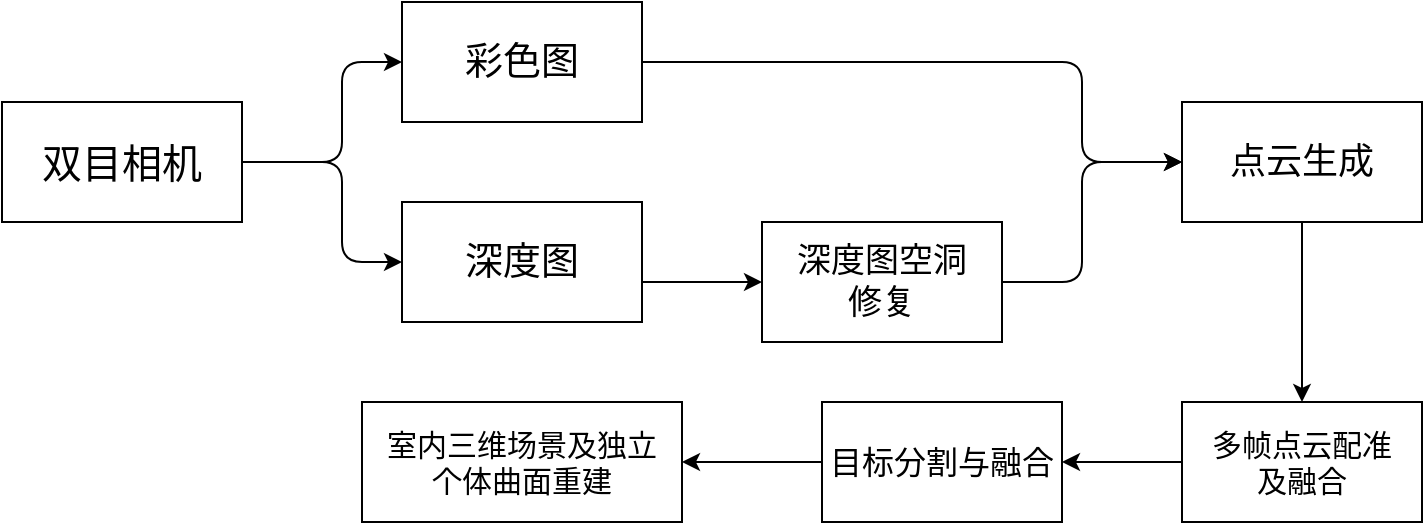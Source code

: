 <mxfile version="14.5.4" type="github">
  <diagram id="-IiyH1JpHtYOSdr7Pda1" name="第 1 页">
    <mxGraphModel dx="983" dy="459" grid="1" gridSize="10" guides="1" tooltips="1" connect="1" arrows="1" fold="1" page="1" pageScale="1" pageWidth="827" pageHeight="1169" math="0" shadow="0">
      <root>
        <mxCell id="0" />
        <mxCell id="1" parent="0" />
        <mxCell id="jm9YjNPjTmD55RnAh6pX-1" value="双目相机" style="rounded=0;whiteSpace=wrap;fontSize=20;" vertex="1" parent="1">
          <mxGeometry x="60" y="250" width="120" height="60" as="geometry" />
        </mxCell>
        <mxCell id="jm9YjNPjTmD55RnAh6pX-2" value="" style="endArrow=classic;exitX=1;exitY=0.5;exitDx=0;exitDy=0;entryX=0;entryY=0.5;entryDx=0;entryDy=0;" edge="1" parent="1" source="jm9YjNPjTmD55RnAh6pX-1" target="jm9YjNPjTmD55RnAh6pX-4">
          <mxGeometry width="50" height="50" relative="1" as="geometry">
            <mxPoint x="210" y="320" as="sourcePoint" />
            <mxPoint x="240" y="280" as="targetPoint" />
            <Array as="points">
              <mxPoint x="230" y="280" />
              <mxPoint x="230" y="230" />
            </Array>
          </mxGeometry>
        </mxCell>
        <mxCell id="jm9YjNPjTmD55RnAh6pX-4" value="彩色图" style="rounded=0;whiteSpace=wrap;fontSize=19;" vertex="1" parent="1">
          <mxGeometry x="260" y="200" width="120" height="60" as="geometry" />
        </mxCell>
        <mxCell id="jm9YjNPjTmD55RnAh6pX-6" value="深度图" style="rounded=0;whiteSpace=wrap;fontSize=19;" vertex="1" parent="1">
          <mxGeometry x="260" y="300" width="120" height="60" as="geometry" />
        </mxCell>
        <mxCell id="jm9YjNPjTmD55RnAh6pX-7" value="" style="endArrow=classic;exitX=1;exitY=0.5;exitDx=0;exitDy=0;entryX=0;entryY=0.5;entryDx=0;entryDy=0;" edge="1" parent="1" source="jm9YjNPjTmD55RnAh6pX-1" target="jm9YjNPjTmD55RnAh6pX-6">
          <mxGeometry width="50" height="50" relative="1" as="geometry">
            <mxPoint x="170" y="290" as="sourcePoint" />
            <mxPoint x="270" y="210" as="targetPoint" />
            <Array as="points">
              <mxPoint x="230" y="280" />
              <mxPoint x="230" y="330" />
            </Array>
          </mxGeometry>
        </mxCell>
        <mxCell id="jm9YjNPjTmD55RnAh6pX-8" value="深度图空洞&#xa;修复" style="rounded=0;whiteSpace=wrap;fontSize=17;" vertex="1" parent="1">
          <mxGeometry x="440" y="310" width="120" height="60" as="geometry" />
        </mxCell>
        <mxCell id="jm9YjNPjTmD55RnAh6pX-9" value="" style="endArrow=classic;entryX=0;entryY=0.5;entryDx=0;entryDy=0;" edge="1" parent="1" target="jm9YjNPjTmD55RnAh6pX-8">
          <mxGeometry width="50" height="50" relative="1" as="geometry">
            <mxPoint x="380" y="340" as="sourcePoint" />
            <mxPoint x="480" y="410" as="targetPoint" />
          </mxGeometry>
        </mxCell>
        <mxCell id="jm9YjNPjTmD55RnAh6pX-10" value="点云生成" style="rounded=0;whiteSpace=wrap;fontSize=18;" vertex="1" parent="1">
          <mxGeometry x="650" y="250" width="120" height="60" as="geometry" />
        </mxCell>
        <mxCell id="jm9YjNPjTmD55RnAh6pX-11" value="" style="endArrow=classic;exitX=1;exitY=0.5;exitDx=0;exitDy=0;entryX=0;entryY=0.5;entryDx=0;entryDy=0;" edge="1" parent="1" source="jm9YjNPjTmD55RnAh6pX-4" target="jm9YjNPjTmD55RnAh6pX-10">
          <mxGeometry width="50" height="50" relative="1" as="geometry">
            <mxPoint x="450" y="190" as="sourcePoint" />
            <mxPoint x="550" y="110" as="targetPoint" />
            <Array as="points">
              <mxPoint x="600" y="230" />
              <mxPoint x="600" y="280" />
            </Array>
          </mxGeometry>
        </mxCell>
        <mxCell id="jm9YjNPjTmD55RnAh6pX-12" value="" style="endArrow=classic;exitX=1;exitY=0.5;exitDx=0;exitDy=0;entryX=0;entryY=0.5;entryDx=0;entryDy=0;" edge="1" parent="1" source="jm9YjNPjTmD55RnAh6pX-8" target="jm9YjNPjTmD55RnAh6pX-10">
          <mxGeometry width="50" height="50" relative="1" as="geometry">
            <mxPoint x="390" y="350" as="sourcePoint" />
            <mxPoint x="480" y="350" as="targetPoint" />
            <Array as="points">
              <mxPoint x="600" y="340" />
              <mxPoint x="600" y="280" />
            </Array>
          </mxGeometry>
        </mxCell>
        <mxCell id="jm9YjNPjTmD55RnAh6pX-13" value="多帧点云配准&#xa;及融合" style="rounded=0;whiteSpace=wrap;fontSize=15;" vertex="1" parent="1">
          <mxGeometry x="650" y="400" width="120" height="60" as="geometry" />
        </mxCell>
        <mxCell id="jm9YjNPjTmD55RnAh6pX-14" value="" style="endArrow=classic;entryX=0.5;entryY=0;entryDx=0;entryDy=0;exitX=0.5;exitY=1;exitDx=0;exitDy=0;" edge="1" parent="1" source="jm9YjNPjTmD55RnAh6pX-10" target="jm9YjNPjTmD55RnAh6pX-13">
          <mxGeometry width="50" height="50" relative="1" as="geometry">
            <mxPoint x="390" y="350" as="sourcePoint" />
            <mxPoint x="480" y="350" as="targetPoint" />
          </mxGeometry>
        </mxCell>
        <mxCell id="jm9YjNPjTmD55RnAh6pX-15" value="目标分割与融合" style="rounded=0;whiteSpace=wrap;fontSize=16;" vertex="1" parent="1">
          <mxGeometry x="470" y="400" width="120" height="60" as="geometry" />
        </mxCell>
        <mxCell id="jm9YjNPjTmD55RnAh6pX-16" value="" style="endArrow=classic;entryX=1;entryY=0.5;entryDx=0;entryDy=0;exitX=0;exitY=0.5;exitDx=0;exitDy=0;" edge="1" parent="1" source="jm9YjNPjTmD55RnAh6pX-13" target="jm9YjNPjTmD55RnAh6pX-15">
          <mxGeometry width="50" height="50" relative="1" as="geometry">
            <mxPoint x="770" y="320" as="sourcePoint" />
            <mxPoint x="770" y="450" as="targetPoint" />
          </mxGeometry>
        </mxCell>
        <mxCell id="jm9YjNPjTmD55RnAh6pX-17" value="室内三维场景及独立&#xa;个体曲面重建" style="rounded=0;whiteSpace=wrap;fontSize=15;" vertex="1" parent="1">
          <mxGeometry x="240" y="400" width="160" height="60" as="geometry" />
        </mxCell>
        <mxCell id="jm9YjNPjTmD55RnAh6pX-18" value="" style="endArrow=classic;entryX=1;entryY=0.5;entryDx=0;entryDy=0;exitX=0;exitY=0.5;exitDx=0;exitDy=0;" edge="1" parent="1" source="jm9YjNPjTmD55RnAh6pX-15" target="jm9YjNPjTmD55RnAh6pX-17">
          <mxGeometry width="50" height="50" relative="1" as="geometry">
            <mxPoint x="710" y="480" as="sourcePoint" />
            <mxPoint x="600" y="480" as="targetPoint" />
          </mxGeometry>
        </mxCell>
      </root>
    </mxGraphModel>
  </diagram>
</mxfile>
